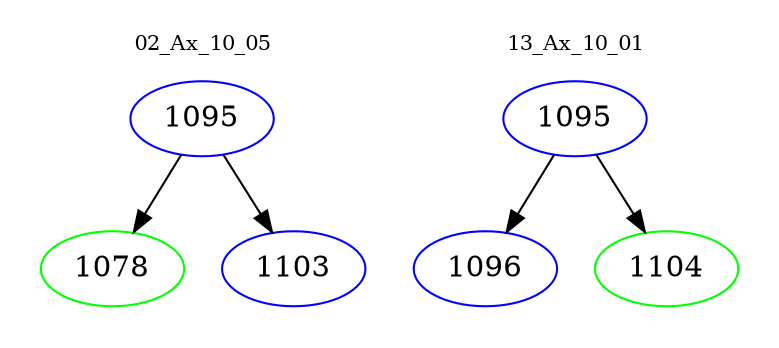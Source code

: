 digraph{
subgraph cluster_0 {
color = white
label = "02_Ax_10_05";
fontsize=10;
T0_1095 [label="1095", color="blue"]
T0_1095 -> T0_1078 [color="black"]
T0_1078 [label="1078", color="green"]
T0_1095 -> T0_1103 [color="black"]
T0_1103 [label="1103", color="blue"]
}
subgraph cluster_1 {
color = white
label = "13_Ax_10_01";
fontsize=10;
T1_1095 [label="1095", color="blue"]
T1_1095 -> T1_1096 [color="black"]
T1_1096 [label="1096", color="blue"]
T1_1095 -> T1_1104 [color="black"]
T1_1104 [label="1104", color="green"]
}
}
